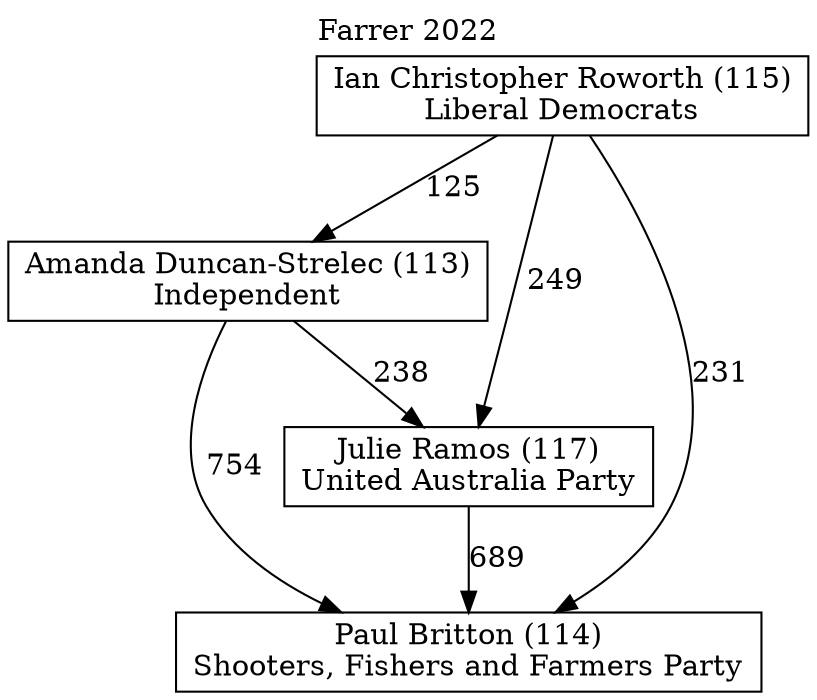 // House preference flow
digraph "Paul Britton (114)_Farrer_2022" {
	graph [label="Farrer 2022" labelloc=t mclimit=10]
	node [shape=box]
	"Ian Christopher Roworth (115)" [label="Ian Christopher Roworth (115)
Liberal Democrats"]
	"Amanda Duncan-Strelec (113)" [label="Amanda Duncan-Strelec (113)
Independent"]
	"Julie Ramos (117)" [label="Julie Ramos (117)
United Australia Party"]
	"Paul Britton (114)" [label="Paul Britton (114)
Shooters, Fishers and Farmers Party"]
	"Ian Christopher Roworth (115)" -> "Julie Ramos (117)" [label=249]
	"Ian Christopher Roworth (115)" -> "Paul Britton (114)" [label=231]
	"Amanda Duncan-Strelec (113)" -> "Julie Ramos (117)" [label=238]
	"Amanda Duncan-Strelec (113)" -> "Paul Britton (114)" [label=754]
	"Julie Ramos (117)" -> "Paul Britton (114)" [label=689]
	"Ian Christopher Roworth (115)" -> "Amanda Duncan-Strelec (113)" [label=125]
}
